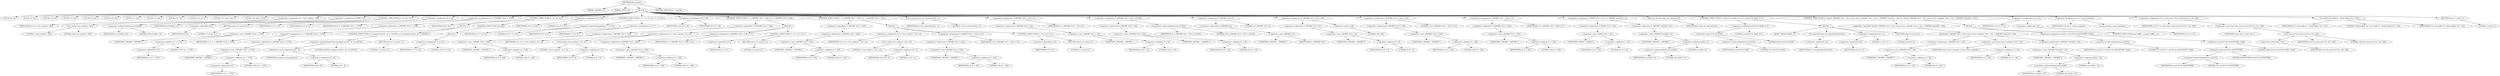 digraph tftp_connect {  
"1000113" [label = "(METHOD,tftp_connect)" ]
"1000114" [label = "(PARAM,_DWORD *a1)" ]
"1000115" [label = "(PARAM,_BYTE *a2)" ]
"1000116" [label = "(BLOCK,,)" ]
"1000117" [label = "(LOCAL,v4: int)" ]
"1000118" [label = "(LOCAL,v5: int)" ]
"1000119" [label = "(LOCAL,v6: int)" ]
"1000120" [label = "(LOCAL,v7: int)" ]
"1000121" [label = "(LOCAL,v9: int)" ]
"1000122" [label = "(LOCAL,v10: int)" ]
"1000123" [label = "(LOCAL,v11: int)" ]
"1000124" [label = "(LOCAL,v12: int)" ]
"1000125" [label = "(LOCAL,v13: int)" ]
"1000126" [label = "(LOCAL,v14: int *)" ]
"1000127" [label = "(LOCAL,v15: const char *)" ]
"1000128" [label = "(LOCAL,v16: char [ 128 ])" ]
"1000129" [label = "(<operator>.assignment,v4 = Curl_ccalloc(1, 336))" ]
"1000130" [label = "(IDENTIFIER,v4,v4 = Curl_ccalloc(1, 336))" ]
"1000131" [label = "(Curl_ccalloc,Curl_ccalloc(1, 336))" ]
"1000132" [label = "(LITERAL,1,Curl_ccalloc(1, 336))" ]
"1000133" [label = "(LITERAL,336,Curl_ccalloc(1, 336))" ]
"1000134" [label = "(<operator>.assignment,a1[188] = v4)" ]
"1000135" [label = "(<operator>.indirectIndexAccess,a1[188])" ]
"1000136" [label = "(IDENTIFIER,a1,a1[188] = v4)" ]
"1000137" [label = "(LITERAL,188,a1[188] = v4)" ]
"1000138" [label = "(IDENTIFIER,v4,a1[188] = v4)" ]
"1000139" [label = "(CONTROL_STRUCTURE,if ( !v4 ),if ( !v4 ))" ]
"1000140" [label = "(<operator>.logicalNot,!v4)" ]
"1000141" [label = "(IDENTIFIER,v4,!v4)" ]
"1000142" [label = "(RETURN,return 27;,return 27;)" ]
"1000143" [label = "(LITERAL,27,return 27;)" ]
"1000144" [label = "(<operator>.assignment,v5 = v4)" ]
"1000145" [label = "(IDENTIFIER,v5,v5 = v4)" ]
"1000146" [label = "(IDENTIFIER,v4,v5 = v4)" ]
"1000147" [label = "(<operator>.assignment,v6 = *(_DWORD *)(*a1 + 1576))" ]
"1000148" [label = "(IDENTIFIER,v6,v6 = *(_DWORD *)(*a1 + 1576))" ]
"1000149" [label = "(<operator>.indirection,*(_DWORD *)(*a1 + 1576))" ]
"1000150" [label = "(<operator>.cast,(_DWORD *)(*a1 + 1576))" ]
"1000151" [label = "(UNKNOWN,_DWORD *,_DWORD *)" ]
"1000152" [label = "(<operator>.addition,*a1 + 1576)" ]
"1000153" [label = "(<operator>.indirection,*a1)" ]
"1000154" [label = "(IDENTIFIER,a1,*a1 + 1576)" ]
"1000155" [label = "(LITERAL,1576,*a1 + 1576)" ]
"1000156" [label = "(CONTROL_STRUCTURE,if ( v6 ),if ( v6 ))" ]
"1000157" [label = "(IDENTIFIER,v6,if ( v6 ))" ]
"1000158" [label = "(BLOCK,,)" ]
"1000159" [label = "(<operator>.assignment,v7 = *(_DWORD *)(*a1 + 1576))" ]
"1000160" [label = "(IDENTIFIER,v7,v7 = *(_DWORD *)(*a1 + 1576))" ]
"1000161" [label = "(<operator>.indirection,*(_DWORD *)(*a1 + 1576))" ]
"1000162" [label = "(<operator>.cast,(_DWORD *)(*a1 + 1576))" ]
"1000163" [label = "(UNKNOWN,_DWORD *,_DWORD *)" ]
"1000164" [label = "(<operator>.addition,*a1 + 1576)" ]
"1000165" [label = "(<operator>.indirection,*a1)" ]
"1000166" [label = "(IDENTIFIER,a1,*a1 + 1576)" ]
"1000167" [label = "(LITERAL,1576,*a1 + 1576)" ]
"1000168" [label = "(CONTROL_STRUCTURE,if ( (unsigned int)(v6 - 8) >= 0xFFB1 ),if ( (unsigned int)(v6 - 8) >= 0xFFB1 ))" ]
"1000169" [label = "(<operator>.greaterEqualsThan,(unsigned int)(v6 - 8) >= 0xFFB1)" ]
"1000170" [label = "(<operator>.cast,(unsigned int)(v6 - 8))" ]
"1000171" [label = "(UNKNOWN,unsigned int,unsigned int)" ]
"1000172" [label = "(<operator>.subtraction,v6 - 8)" ]
"1000173" [label = "(IDENTIFIER,v6,v6 - 8)" ]
"1000174" [label = "(LITERAL,8,v6 - 8)" ]
"1000175" [label = "(LITERAL,0xFFB1,(unsigned int)(v6 - 8) >= 0xFFB1)" ]
"1000176" [label = "(RETURN,return 71;,return 71;)" ]
"1000177" [label = "(LITERAL,71,return 71;)" ]
"1000178" [label = "(CONTROL_STRUCTURE,else,else)" ]
"1000179" [label = "(BLOCK,,)" ]
"1000180" [label = "(<operator>.assignment,v7 = 512)" ]
"1000181" [label = "(IDENTIFIER,v7,v7 = 512)" ]
"1000182" [label = "(LITERAL,512,v7 = 512)" ]
"1000183" [label = "(<operator>.assignment,v9 = 512)" ]
"1000184" [label = "(IDENTIFIER,v9,v9 = 512)" ]
"1000185" [label = "(LITERAL,512,v9 = 512)" ]
"1000186" [label = "(CONTROL_STRUCTURE,if ( v7 >= 512 ),if ( v7 >= 512 ))" ]
"1000187" [label = "(<operator>.greaterEqualsThan,v7 >= 512)" ]
"1000188" [label = "(IDENTIFIER,v7,v7 >= 512)" ]
"1000189" [label = "(LITERAL,512,v7 >= 512)" ]
"1000190" [label = "(<operator>.assignment,v9 = v7)" ]
"1000191" [label = "(IDENTIFIER,v9,v9 = v7)" ]
"1000192" [label = "(IDENTIFIER,v7,v9 = v7)" ]
"1000193" [label = "(<operator>.assignment,v10 = v9)" ]
"1000194" [label = "(IDENTIFIER,v10,v10 = v9)" ]
"1000195" [label = "(IDENTIFIER,v9,v10 = v9)" ]
"1000196" [label = "(CONTROL_STRUCTURE,if ( !*(_DWORD *)(v5 + 328) ),if ( !*(_DWORD *)(v5 + 328) ))" ]
"1000197" [label = "(<operator>.logicalNot,!*(_DWORD *)(v5 + 328))" ]
"1000198" [label = "(<operator>.indirection,*(_DWORD *)(v5 + 328))" ]
"1000199" [label = "(<operator>.cast,(_DWORD *)(v5 + 328))" ]
"1000200" [label = "(UNKNOWN,_DWORD *,_DWORD *)" ]
"1000201" [label = "(<operator>.addition,v5 + 328)" ]
"1000202" [label = "(IDENTIFIER,v5,v5 + 328)" ]
"1000203" [label = "(LITERAL,328,v5 + 328)" ]
"1000204" [label = "(BLOCK,,)" ]
"1000205" [label = "(<operator>.assignment,v11 = Curl_ccalloc(1, v9 + 4))" ]
"1000206" [label = "(IDENTIFIER,v11,v11 = Curl_ccalloc(1, v9 + 4))" ]
"1000207" [label = "(Curl_ccalloc,Curl_ccalloc(1, v9 + 4))" ]
"1000208" [label = "(LITERAL,1,Curl_ccalloc(1, v9 + 4))" ]
"1000209" [label = "(<operator>.addition,v9 + 4)" ]
"1000210" [label = "(IDENTIFIER,v9,v9 + 4)" ]
"1000211" [label = "(LITERAL,4,v9 + 4)" ]
"1000212" [label = "(<operator>.assignment,*(_DWORD *)(v5 + 328) = v11)" ]
"1000213" [label = "(<operator>.indirection,*(_DWORD *)(v5 + 328))" ]
"1000214" [label = "(<operator>.cast,(_DWORD *)(v5 + 328))" ]
"1000215" [label = "(UNKNOWN,_DWORD *,_DWORD *)" ]
"1000216" [label = "(<operator>.addition,v5 + 328)" ]
"1000217" [label = "(IDENTIFIER,v5,v5 + 328)" ]
"1000218" [label = "(LITERAL,328,v5 + 328)" ]
"1000219" [label = "(IDENTIFIER,v11,*(_DWORD *)(v5 + 328) = v11)" ]
"1000220" [label = "(CONTROL_STRUCTURE,if ( !v11 ),if ( !v11 ))" ]
"1000221" [label = "(<operator>.logicalNot,!v11)" ]
"1000222" [label = "(IDENTIFIER,v11,!v11)" ]
"1000223" [label = "(RETURN,return 27;,return 27;)" ]
"1000224" [label = "(LITERAL,27,return 27;)" ]
"1000225" [label = "(CONTROL_STRUCTURE,if ( !*(_DWORD *)(v5 + 332) ),if ( !*(_DWORD *)(v5 + 332) ))" ]
"1000226" [label = "(<operator>.logicalNot,!*(_DWORD *)(v5 + 332))" ]
"1000227" [label = "(<operator>.indirection,*(_DWORD *)(v5 + 332))" ]
"1000228" [label = "(<operator>.cast,(_DWORD *)(v5 + 332))" ]
"1000229" [label = "(UNKNOWN,_DWORD *,_DWORD *)" ]
"1000230" [label = "(<operator>.addition,v5 + 332)" ]
"1000231" [label = "(IDENTIFIER,v5,v5 + 332)" ]
"1000232" [label = "(LITERAL,332,v5 + 332)" ]
"1000233" [label = "(BLOCK,,)" ]
"1000234" [label = "(<operator>.assignment,v12 = Curl_ccalloc(1, v10 + 4))" ]
"1000235" [label = "(IDENTIFIER,v12,v12 = Curl_ccalloc(1, v10 + 4))" ]
"1000236" [label = "(Curl_ccalloc,Curl_ccalloc(1, v10 + 4))" ]
"1000237" [label = "(LITERAL,1,Curl_ccalloc(1, v10 + 4))" ]
"1000238" [label = "(<operator>.addition,v10 + 4)" ]
"1000239" [label = "(IDENTIFIER,v10,v10 + 4)" ]
"1000240" [label = "(LITERAL,4,v10 + 4)" ]
"1000241" [label = "(<operator>.assignment,*(_DWORD *)(v5 + 332) = v12)" ]
"1000242" [label = "(<operator>.indirection,*(_DWORD *)(v5 + 332))" ]
"1000243" [label = "(<operator>.cast,(_DWORD *)(v5 + 332))" ]
"1000244" [label = "(UNKNOWN,_DWORD *,_DWORD *)" ]
"1000245" [label = "(<operator>.addition,v5 + 332)" ]
"1000246" [label = "(IDENTIFIER,v5,v5 + 332)" ]
"1000247" [label = "(LITERAL,332,v5 + 332)" ]
"1000248" [label = "(IDENTIFIER,v12,*(_DWORD *)(v5 + 332) = v12)" ]
"1000249" [label = "(CONTROL_STRUCTURE,if ( !v12 ),if ( !v12 ))" ]
"1000250" [label = "(<operator>.logicalNot,!v12)" ]
"1000251" [label = "(IDENTIFIER,v12,!v12)" ]
"1000252" [label = "(RETURN,return 27;,return 27;)" ]
"1000253" [label = "(LITERAL,27,return 27;)" ]
"1000254" [label = "(Curl_conncontrol,Curl_conncontrol(a1, 1))" ]
"1000255" [label = "(IDENTIFIER,a1,Curl_conncontrol(a1, 1))" ]
"1000256" [label = "(LITERAL,1,Curl_conncontrol(a1, 1))" ]
"1000257" [label = "(<operator>.assignment,*(_DWORD *)(v5 + 16) = a1)" ]
"1000258" [label = "(<operator>.indirection,*(_DWORD *)(v5 + 16))" ]
"1000259" [label = "(<operator>.cast,(_DWORD *)(v5 + 16))" ]
"1000260" [label = "(UNKNOWN,_DWORD *,_DWORD *)" ]
"1000261" [label = "(<operator>.addition,v5 + 16)" ]
"1000262" [label = "(IDENTIFIER,v5,v5 + 16)" ]
"1000263" [label = "(LITERAL,16,v5 + 16)" ]
"1000264" [label = "(IDENTIFIER,a1,*(_DWORD *)(v5 + 16) = a1)" ]
"1000265" [label = "(<operator>.assignment,*(_DWORD *)(v5 + 20) = a1[105])" ]
"1000266" [label = "(<operator>.indirection,*(_DWORD *)(v5 + 20))" ]
"1000267" [label = "(<operator>.cast,(_DWORD *)(v5 + 20))" ]
"1000268" [label = "(UNKNOWN,_DWORD *,_DWORD *)" ]
"1000269" [label = "(<operator>.addition,v5 + 20)" ]
"1000270" [label = "(IDENTIFIER,v5,v5 + 20)" ]
"1000271" [label = "(LITERAL,20,v5 + 20)" ]
"1000272" [label = "(<operator>.indirectIndexAccess,a1[105])" ]
"1000273" [label = "(IDENTIFIER,a1,*(_DWORD *)(v5 + 20) = a1[105])" ]
"1000274" [label = "(LITERAL,105,*(_DWORD *)(v5 + 20) = a1[105])" ]
"1000275" [label = "(<operator>.assignment,*(_DWORD *)v5 = 0)" ]
"1000276" [label = "(<operator>.indirection,*(_DWORD *)v5)" ]
"1000277" [label = "(<operator>.cast,(_DWORD *)v5)" ]
"1000278" [label = "(UNKNOWN,_DWORD *,_DWORD *)" ]
"1000279" [label = "(IDENTIFIER,v5,(_DWORD *)v5)" ]
"1000280" [label = "(LITERAL,0,*(_DWORD *)v5 = 0)" ]
"1000281" [label = "(<operator>.assignment,*(_DWORD *)(v5 + 8) = -100)" ]
"1000282" [label = "(<operator>.indirection,*(_DWORD *)(v5 + 8))" ]
"1000283" [label = "(<operator>.cast,(_DWORD *)(v5 + 8))" ]
"1000284" [label = "(UNKNOWN,_DWORD *,_DWORD *)" ]
"1000285" [label = "(<operator>.addition,v5 + 8)" ]
"1000286" [label = "(IDENTIFIER,v5,v5 + 8)" ]
"1000287" [label = "(LITERAL,8,v5 + 8)" ]
"1000288" [label = "(<operator>.minus,-100)" ]
"1000289" [label = "(LITERAL,100,-100)" ]
"1000290" [label = "(<operator>.assignment,*(_DWORD *)(v5 + 320) = 512)" ]
"1000291" [label = "(<operator>.indirection,*(_DWORD *)(v5 + 320))" ]
"1000292" [label = "(<operator>.cast,(_DWORD *)(v5 + 320))" ]
"1000293" [label = "(UNKNOWN,_DWORD *,_DWORD *)" ]
"1000294" [label = "(<operator>.addition,v5 + 320)" ]
"1000295" [label = "(IDENTIFIER,v5,v5 + 320)" ]
"1000296" [label = "(LITERAL,320,v5 + 320)" ]
"1000297" [label = "(LITERAL,512,*(_DWORD *)(v5 + 320) = 512)" ]
"1000298" [label = "(<operator>.assignment,*(_DWORD *)(v5 + 324) = v7)" ]
"1000299" [label = "(<operator>.indirection,*(_DWORD *)(v5 + 324))" ]
"1000300" [label = "(<operator>.cast,(_DWORD *)(v5 + 324))" ]
"1000301" [label = "(UNKNOWN,_DWORD *,_DWORD *)" ]
"1000302" [label = "(<operator>.addition,v5 + 324)" ]
"1000303" [label = "(IDENTIFIER,v5,v5 + 324)" ]
"1000304" [label = "(LITERAL,324,v5 + 324)" ]
"1000305" [label = "(IDENTIFIER,v7,*(_DWORD *)(v5 + 324) = v7)" ]
"1000306" [label = "(<operator>.assignment,*(_WORD *)(v5 + 52) = *(_DWORD *)(a1[20] + 4))" ]
"1000307" [label = "(<operator>.indirection,*(_WORD *)(v5 + 52))" ]
"1000308" [label = "(<operator>.cast,(_WORD *)(v5 + 52))" ]
"1000309" [label = "(UNKNOWN,_WORD *,_WORD *)" ]
"1000310" [label = "(<operator>.addition,v5 + 52)" ]
"1000311" [label = "(IDENTIFIER,v5,v5 + 52)" ]
"1000312" [label = "(LITERAL,52,v5 + 52)" ]
"1000313" [label = "(<operator>.indirection,*(_DWORD *)(a1[20] + 4))" ]
"1000314" [label = "(<operator>.cast,(_DWORD *)(a1[20] + 4))" ]
"1000315" [label = "(UNKNOWN,_DWORD *,_DWORD *)" ]
"1000316" [label = "(<operator>.addition,a1[20] + 4)" ]
"1000317" [label = "(<operator>.indirectIndexAccess,a1[20])" ]
"1000318" [label = "(IDENTIFIER,a1,a1[20] + 4)" ]
"1000319" [label = "(LITERAL,20,a1[20] + 4)" ]
"1000320" [label = "(LITERAL,4,a1[20] + 4)" ]
"1000321" [label = "(tftp_set_timeouts,tftp_set_timeouts(v5))" ]
"1000322" [label = "(IDENTIFIER,v5,tftp_set_timeouts(v5))" ]
"1000323" [label = "(CONTROL_STRUCTURE,if ( (a1[147] & 0x40) != 0 ),if ( (a1[147] & 0x40) != 0 ))" ]
"1000324" [label = "(<operator>.notEquals,(a1[147] & 0x40) != 0)" ]
"1000325" [label = "(<operator>.and,a1[147] & 0x40)" ]
"1000326" [label = "(<operator>.indirectIndexAccess,a1[147])" ]
"1000327" [label = "(IDENTIFIER,a1,a1[147] & 0x40)" ]
"1000328" [label = "(LITERAL,147,a1[147] & 0x40)" ]
"1000329" [label = "(LITERAL,0x40,a1[147] & 0x40)" ]
"1000330" [label = "(LITERAL,0,(a1[147] & 0x40) != 0)" ]
"1000331" [label = "(BLOCK,,)" ]
"1000332" [label = "(JUMP_TARGET,LABEL_13)" ]
"1000333" [label = "(Curl_pgrsStartNow,Curl_pgrsStartNow(*a1))" ]
"1000334" [label = "(<operator>.indirection,*a1)" ]
"1000335" [label = "(IDENTIFIER,a1,Curl_pgrsStartNow(*a1))" ]
"1000336" [label = "(<operator>.assignment,*a2 = 1)" ]
"1000337" [label = "(<operator>.indirection,*a2)" ]
"1000338" [label = "(IDENTIFIER,a2,*a2 = 1)" ]
"1000339" [label = "(LITERAL,1,*a2 = 1)" ]
"1000340" [label = "(RETURN,return 0;,return 0;)" ]
"1000341" [label = "(LITERAL,0,return 0;)" ]
"1000342" [label = "(CONTROL_STRUCTURE,if ( !bind(*(_DWORD *)(v5 + 20), (const struct sockaddr *)(v5 + 52), *(_DWORD *)(a1[20] + 16)) ),if ( !bind(*(_DWORD *)(v5 + 20), (const struct sockaddr *)(v5 + 52), *(_DWORD *)(a1[20] + 16)) ))" ]
"1000343" [label = "(<operator>.logicalNot,!bind(*(_DWORD *)(v5 + 20), (const struct sockaddr *)(v5 + 52), *(_DWORD *)(a1[20] + 16)))" ]
"1000344" [label = "(bind,bind(*(_DWORD *)(v5 + 20), (const struct sockaddr *)(v5 + 52), *(_DWORD *)(a1[20] + 16)))" ]
"1000345" [label = "(<operator>.indirection,*(_DWORD *)(v5 + 20))" ]
"1000346" [label = "(<operator>.cast,(_DWORD *)(v5 + 20))" ]
"1000347" [label = "(UNKNOWN,_DWORD *,_DWORD *)" ]
"1000348" [label = "(<operator>.addition,v5 + 20)" ]
"1000349" [label = "(IDENTIFIER,v5,v5 + 20)" ]
"1000350" [label = "(LITERAL,20,v5 + 20)" ]
"1000351" [label = "(<operator>.cast,(const struct sockaddr *)(v5 + 52))" ]
"1000352" [label = "(UNKNOWN,const struct sockaddr *,const struct sockaddr *)" ]
"1000353" [label = "(<operator>.addition,v5 + 52)" ]
"1000354" [label = "(IDENTIFIER,v5,v5 + 52)" ]
"1000355" [label = "(LITERAL,52,v5 + 52)" ]
"1000356" [label = "(<operator>.indirection,*(_DWORD *)(a1[20] + 16))" ]
"1000357" [label = "(<operator>.cast,(_DWORD *)(a1[20] + 16))" ]
"1000358" [label = "(UNKNOWN,_DWORD *,_DWORD *)" ]
"1000359" [label = "(<operator>.addition,a1[20] + 16)" ]
"1000360" [label = "(<operator>.indirectIndexAccess,a1[20])" ]
"1000361" [label = "(IDENTIFIER,a1,a1[20] + 16)" ]
"1000362" [label = "(LITERAL,20,a1[20] + 16)" ]
"1000363" [label = "(LITERAL,16,a1[20] + 16)" ]
"1000364" [label = "(BLOCK,,)" ]
"1000365" [label = "(<operator>.assignment,a1[147] = a1[147] & 0xFFFFFFBF | 0x40)" ]
"1000366" [label = "(<operator>.indirectIndexAccess,a1[147])" ]
"1000367" [label = "(IDENTIFIER,a1,a1[147] = a1[147] & 0xFFFFFFBF | 0x40)" ]
"1000368" [label = "(LITERAL,147,a1[147] = a1[147] & 0xFFFFFFBF | 0x40)" ]
"1000369" [label = "(<operator>.or,a1[147] & 0xFFFFFFBF | 0x40)" ]
"1000370" [label = "(<operator>.and,a1[147] & 0xFFFFFFBF)" ]
"1000371" [label = "(<operator>.indirectIndexAccess,a1[147])" ]
"1000372" [label = "(IDENTIFIER,a1,a1[147] & 0xFFFFFFBF)" ]
"1000373" [label = "(LITERAL,147,a1[147] & 0xFFFFFFBF)" ]
"1000374" [label = "(LITERAL,0xFFFFFFBF,a1[147] & 0xFFFFFFBF)" ]
"1000375" [label = "(LITERAL,0x40,a1[147] & 0xFFFFFFBF | 0x40)" ]
"1000376" [label = "(CONTROL_STRUCTURE,goto LABEL_13;,goto LABEL_13;)" ]
"1000377" [label = "(<operator>.assignment,v13 = *a1)" ]
"1000378" [label = "(IDENTIFIER,v13,v13 = *a1)" ]
"1000379" [label = "(<operator>.indirection,*a1)" ]
"1000380" [label = "(IDENTIFIER,a1,v13 = *a1)" ]
"1000381" [label = "(<operator>.assignment,v14 = _errno_location())" ]
"1000382" [label = "(IDENTIFIER,v14,v14 = _errno_location())" ]
"1000383" [label = "(_errno_location,_errno_location())" ]
"1000384" [label = "(<operator>.assignment,v15 = (const char *)Curl_strerror(*v14, v16, 128))" ]
"1000385" [label = "(IDENTIFIER,v15,v15 = (const char *)Curl_strerror(*v14, v16, 128))" ]
"1000386" [label = "(<operator>.cast,(const char *)Curl_strerror(*v14, v16, 128))" ]
"1000387" [label = "(UNKNOWN,const char *,const char *)" ]
"1000388" [label = "(Curl_strerror,Curl_strerror(*v14, v16, 128))" ]
"1000389" [label = "(<operator>.indirection,*v14)" ]
"1000390" [label = "(IDENTIFIER,v14,Curl_strerror(*v14, v16, 128))" ]
"1000391" [label = "(IDENTIFIER,v16,Curl_strerror(*v14, v16, 128))" ]
"1000392" [label = "(LITERAL,128,Curl_strerror(*v14, v16, 128))" ]
"1000393" [label = "(Curl_failf,Curl_failf(v13, \"bind() failed; %s\", v15))" ]
"1000394" [label = "(IDENTIFIER,v13,Curl_failf(v13, \"bind() failed; %s\", v15))" ]
"1000395" [label = "(LITERAL,\"bind() failed; %s\",Curl_failf(v13, \"bind() failed; %s\", v15))" ]
"1000396" [label = "(IDENTIFIER,v15,Curl_failf(v13, \"bind() failed; %s\", v15))" ]
"1000397" [label = "(RETURN,return 7;,return 7;)" ]
"1000398" [label = "(LITERAL,7,return 7;)" ]
"1000399" [label = "(METHOD_RETURN,int __fastcall)" ]
  "1000113" -> "1000114" 
  "1000113" -> "1000115" 
  "1000113" -> "1000116" 
  "1000113" -> "1000399" 
  "1000116" -> "1000117" 
  "1000116" -> "1000118" 
  "1000116" -> "1000119" 
  "1000116" -> "1000120" 
  "1000116" -> "1000121" 
  "1000116" -> "1000122" 
  "1000116" -> "1000123" 
  "1000116" -> "1000124" 
  "1000116" -> "1000125" 
  "1000116" -> "1000126" 
  "1000116" -> "1000127" 
  "1000116" -> "1000128" 
  "1000116" -> "1000129" 
  "1000116" -> "1000134" 
  "1000116" -> "1000139" 
  "1000116" -> "1000144" 
  "1000116" -> "1000147" 
  "1000116" -> "1000156" 
  "1000116" -> "1000183" 
  "1000116" -> "1000186" 
  "1000116" -> "1000193" 
  "1000116" -> "1000196" 
  "1000116" -> "1000225" 
  "1000116" -> "1000254" 
  "1000116" -> "1000257" 
  "1000116" -> "1000265" 
  "1000116" -> "1000275" 
  "1000116" -> "1000281" 
  "1000116" -> "1000290" 
  "1000116" -> "1000298" 
  "1000116" -> "1000306" 
  "1000116" -> "1000321" 
  "1000116" -> "1000323" 
  "1000116" -> "1000342" 
  "1000116" -> "1000377" 
  "1000116" -> "1000381" 
  "1000116" -> "1000384" 
  "1000116" -> "1000393" 
  "1000116" -> "1000397" 
  "1000129" -> "1000130" 
  "1000129" -> "1000131" 
  "1000131" -> "1000132" 
  "1000131" -> "1000133" 
  "1000134" -> "1000135" 
  "1000134" -> "1000138" 
  "1000135" -> "1000136" 
  "1000135" -> "1000137" 
  "1000139" -> "1000140" 
  "1000139" -> "1000142" 
  "1000140" -> "1000141" 
  "1000142" -> "1000143" 
  "1000144" -> "1000145" 
  "1000144" -> "1000146" 
  "1000147" -> "1000148" 
  "1000147" -> "1000149" 
  "1000149" -> "1000150" 
  "1000150" -> "1000151" 
  "1000150" -> "1000152" 
  "1000152" -> "1000153" 
  "1000152" -> "1000155" 
  "1000153" -> "1000154" 
  "1000156" -> "1000157" 
  "1000156" -> "1000158" 
  "1000156" -> "1000178" 
  "1000158" -> "1000159" 
  "1000158" -> "1000168" 
  "1000159" -> "1000160" 
  "1000159" -> "1000161" 
  "1000161" -> "1000162" 
  "1000162" -> "1000163" 
  "1000162" -> "1000164" 
  "1000164" -> "1000165" 
  "1000164" -> "1000167" 
  "1000165" -> "1000166" 
  "1000168" -> "1000169" 
  "1000168" -> "1000176" 
  "1000169" -> "1000170" 
  "1000169" -> "1000175" 
  "1000170" -> "1000171" 
  "1000170" -> "1000172" 
  "1000172" -> "1000173" 
  "1000172" -> "1000174" 
  "1000176" -> "1000177" 
  "1000178" -> "1000179" 
  "1000179" -> "1000180" 
  "1000180" -> "1000181" 
  "1000180" -> "1000182" 
  "1000183" -> "1000184" 
  "1000183" -> "1000185" 
  "1000186" -> "1000187" 
  "1000186" -> "1000190" 
  "1000187" -> "1000188" 
  "1000187" -> "1000189" 
  "1000190" -> "1000191" 
  "1000190" -> "1000192" 
  "1000193" -> "1000194" 
  "1000193" -> "1000195" 
  "1000196" -> "1000197" 
  "1000196" -> "1000204" 
  "1000197" -> "1000198" 
  "1000198" -> "1000199" 
  "1000199" -> "1000200" 
  "1000199" -> "1000201" 
  "1000201" -> "1000202" 
  "1000201" -> "1000203" 
  "1000204" -> "1000205" 
  "1000204" -> "1000212" 
  "1000204" -> "1000220" 
  "1000205" -> "1000206" 
  "1000205" -> "1000207" 
  "1000207" -> "1000208" 
  "1000207" -> "1000209" 
  "1000209" -> "1000210" 
  "1000209" -> "1000211" 
  "1000212" -> "1000213" 
  "1000212" -> "1000219" 
  "1000213" -> "1000214" 
  "1000214" -> "1000215" 
  "1000214" -> "1000216" 
  "1000216" -> "1000217" 
  "1000216" -> "1000218" 
  "1000220" -> "1000221" 
  "1000220" -> "1000223" 
  "1000221" -> "1000222" 
  "1000223" -> "1000224" 
  "1000225" -> "1000226" 
  "1000225" -> "1000233" 
  "1000226" -> "1000227" 
  "1000227" -> "1000228" 
  "1000228" -> "1000229" 
  "1000228" -> "1000230" 
  "1000230" -> "1000231" 
  "1000230" -> "1000232" 
  "1000233" -> "1000234" 
  "1000233" -> "1000241" 
  "1000233" -> "1000249" 
  "1000234" -> "1000235" 
  "1000234" -> "1000236" 
  "1000236" -> "1000237" 
  "1000236" -> "1000238" 
  "1000238" -> "1000239" 
  "1000238" -> "1000240" 
  "1000241" -> "1000242" 
  "1000241" -> "1000248" 
  "1000242" -> "1000243" 
  "1000243" -> "1000244" 
  "1000243" -> "1000245" 
  "1000245" -> "1000246" 
  "1000245" -> "1000247" 
  "1000249" -> "1000250" 
  "1000249" -> "1000252" 
  "1000250" -> "1000251" 
  "1000252" -> "1000253" 
  "1000254" -> "1000255" 
  "1000254" -> "1000256" 
  "1000257" -> "1000258" 
  "1000257" -> "1000264" 
  "1000258" -> "1000259" 
  "1000259" -> "1000260" 
  "1000259" -> "1000261" 
  "1000261" -> "1000262" 
  "1000261" -> "1000263" 
  "1000265" -> "1000266" 
  "1000265" -> "1000272" 
  "1000266" -> "1000267" 
  "1000267" -> "1000268" 
  "1000267" -> "1000269" 
  "1000269" -> "1000270" 
  "1000269" -> "1000271" 
  "1000272" -> "1000273" 
  "1000272" -> "1000274" 
  "1000275" -> "1000276" 
  "1000275" -> "1000280" 
  "1000276" -> "1000277" 
  "1000277" -> "1000278" 
  "1000277" -> "1000279" 
  "1000281" -> "1000282" 
  "1000281" -> "1000288" 
  "1000282" -> "1000283" 
  "1000283" -> "1000284" 
  "1000283" -> "1000285" 
  "1000285" -> "1000286" 
  "1000285" -> "1000287" 
  "1000288" -> "1000289" 
  "1000290" -> "1000291" 
  "1000290" -> "1000297" 
  "1000291" -> "1000292" 
  "1000292" -> "1000293" 
  "1000292" -> "1000294" 
  "1000294" -> "1000295" 
  "1000294" -> "1000296" 
  "1000298" -> "1000299" 
  "1000298" -> "1000305" 
  "1000299" -> "1000300" 
  "1000300" -> "1000301" 
  "1000300" -> "1000302" 
  "1000302" -> "1000303" 
  "1000302" -> "1000304" 
  "1000306" -> "1000307" 
  "1000306" -> "1000313" 
  "1000307" -> "1000308" 
  "1000308" -> "1000309" 
  "1000308" -> "1000310" 
  "1000310" -> "1000311" 
  "1000310" -> "1000312" 
  "1000313" -> "1000314" 
  "1000314" -> "1000315" 
  "1000314" -> "1000316" 
  "1000316" -> "1000317" 
  "1000316" -> "1000320" 
  "1000317" -> "1000318" 
  "1000317" -> "1000319" 
  "1000321" -> "1000322" 
  "1000323" -> "1000324" 
  "1000323" -> "1000331" 
  "1000324" -> "1000325" 
  "1000324" -> "1000330" 
  "1000325" -> "1000326" 
  "1000325" -> "1000329" 
  "1000326" -> "1000327" 
  "1000326" -> "1000328" 
  "1000331" -> "1000332" 
  "1000331" -> "1000333" 
  "1000331" -> "1000336" 
  "1000331" -> "1000340" 
  "1000333" -> "1000334" 
  "1000334" -> "1000335" 
  "1000336" -> "1000337" 
  "1000336" -> "1000339" 
  "1000337" -> "1000338" 
  "1000340" -> "1000341" 
  "1000342" -> "1000343" 
  "1000342" -> "1000364" 
  "1000343" -> "1000344" 
  "1000344" -> "1000345" 
  "1000344" -> "1000351" 
  "1000344" -> "1000356" 
  "1000345" -> "1000346" 
  "1000346" -> "1000347" 
  "1000346" -> "1000348" 
  "1000348" -> "1000349" 
  "1000348" -> "1000350" 
  "1000351" -> "1000352" 
  "1000351" -> "1000353" 
  "1000353" -> "1000354" 
  "1000353" -> "1000355" 
  "1000356" -> "1000357" 
  "1000357" -> "1000358" 
  "1000357" -> "1000359" 
  "1000359" -> "1000360" 
  "1000359" -> "1000363" 
  "1000360" -> "1000361" 
  "1000360" -> "1000362" 
  "1000364" -> "1000365" 
  "1000364" -> "1000376" 
  "1000365" -> "1000366" 
  "1000365" -> "1000369" 
  "1000366" -> "1000367" 
  "1000366" -> "1000368" 
  "1000369" -> "1000370" 
  "1000369" -> "1000375" 
  "1000370" -> "1000371" 
  "1000370" -> "1000374" 
  "1000371" -> "1000372" 
  "1000371" -> "1000373" 
  "1000377" -> "1000378" 
  "1000377" -> "1000379" 
  "1000379" -> "1000380" 
  "1000381" -> "1000382" 
  "1000381" -> "1000383" 
  "1000384" -> "1000385" 
  "1000384" -> "1000386" 
  "1000386" -> "1000387" 
  "1000386" -> "1000388" 
  "1000388" -> "1000389" 
  "1000388" -> "1000391" 
  "1000388" -> "1000392" 
  "1000389" -> "1000390" 
  "1000393" -> "1000394" 
  "1000393" -> "1000395" 
  "1000393" -> "1000396" 
  "1000397" -> "1000398" 
}
